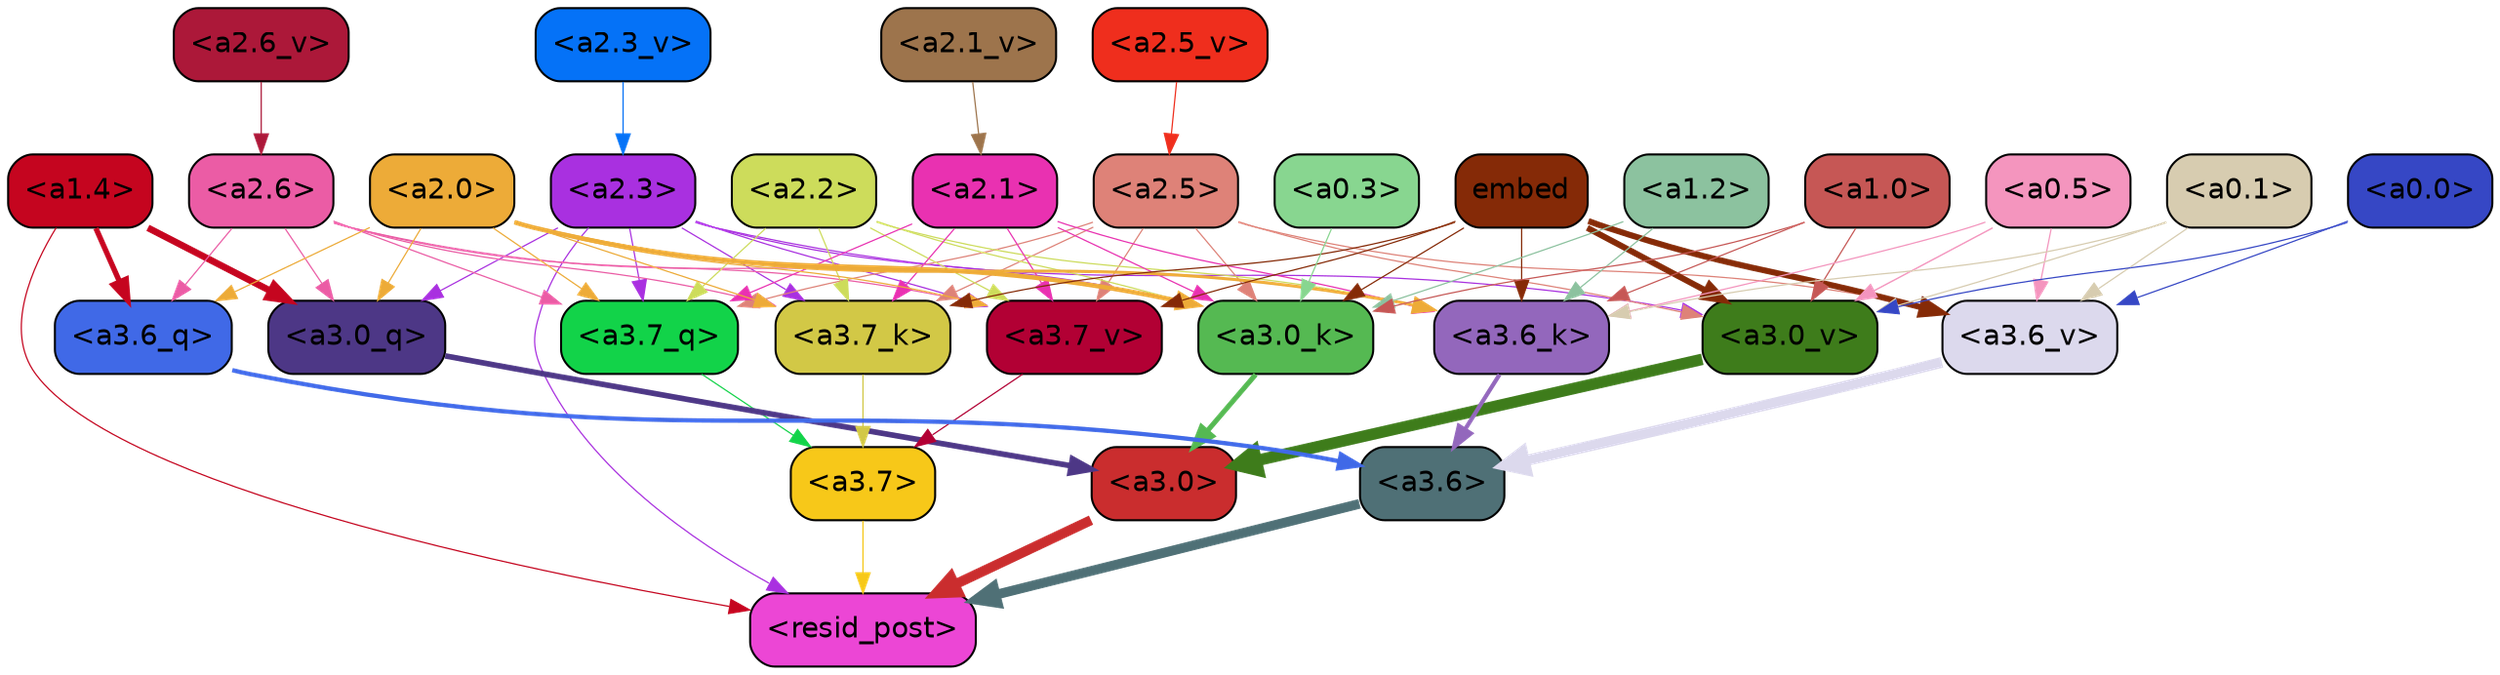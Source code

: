 strict digraph "" {
	graph [bgcolor=transparent,
		layout=dot,
		overlap=false,
		splines=true
	];
	"<a3.7>"	[color=black,
		fillcolor="#f7c819",
		fontname=Helvetica,
		shape=box,
		style="filled, rounded"];
	"<resid_post>"	[color=black,
		fillcolor="#ec46d5",
		fontname=Helvetica,
		shape=box,
		style="filled, rounded"];
	"<a3.7>" -> "<resid_post>"	[color="#f7c819",
		penwidth=0.6];
	"<a3.6>"	[color=black,
		fillcolor="#4f7076",
		fontname=Helvetica,
		shape=box,
		style="filled, rounded"];
	"<a3.6>" -> "<resid_post>"	[color="#4f7076",
		penwidth=4.751612067222595];
	"<a3.0>"	[color=black,
		fillcolor="#ca2d2e",
		fontname=Helvetica,
		shape=box,
		style="filled, rounded"];
	"<a3.0>" -> "<resid_post>"	[color="#ca2d2e",
		penwidth=4.884142994880676];
	"<a2.3>"	[color=black,
		fillcolor="#a930e0",
		fontname=Helvetica,
		shape=box,
		style="filled, rounded"];
	"<a2.3>" -> "<resid_post>"	[color="#a930e0",
		penwidth=0.6];
	"<a3.7_q>"	[color=black,
		fillcolor="#12d349",
		fontname=Helvetica,
		shape=box,
		style="filled, rounded"];
	"<a2.3>" -> "<a3.7_q>"	[color="#a930e0",
		penwidth=0.6];
	"<a3.0_q>"	[color=black,
		fillcolor="#4d3786",
		fontname=Helvetica,
		shape=box,
		style="filled, rounded"];
	"<a2.3>" -> "<a3.0_q>"	[color="#a930e0",
		penwidth=0.6];
	"<a3.7_k>"	[color=black,
		fillcolor="#d2c846",
		fontname=Helvetica,
		shape=box,
		style="filled, rounded"];
	"<a2.3>" -> "<a3.7_k>"	[color="#a930e0",
		penwidth=0.6];
	"<a3.0_k>"	[color=black,
		fillcolor="#55b952",
		fontname=Helvetica,
		shape=box,
		style="filled, rounded"];
	"<a2.3>" -> "<a3.0_k>"	[color="#a930e0",
		penwidth=0.6];
	"<a3.7_v>"	[color=black,
		fillcolor="#b20034",
		fontname=Helvetica,
		shape=box,
		style="filled, rounded"];
	"<a2.3>" -> "<a3.7_v>"	[color="#a930e0",
		penwidth=0.6];
	"<a3.0_v>"	[color=black,
		fillcolor="#3e7c1b",
		fontname=Helvetica,
		shape=box,
		style="filled, rounded"];
	"<a2.3>" -> "<a3.0_v>"	[color="#a930e0",
		penwidth=0.6];
	"<a1.4>"	[color=black,
		fillcolor="#c5051f",
		fontname=Helvetica,
		shape=box,
		style="filled, rounded"];
	"<a1.4>" -> "<resid_post>"	[color="#c5051f",
		penwidth=0.6];
	"<a3.6_q>"	[color=black,
		fillcolor="#4069e7",
		fontname=Helvetica,
		shape=box,
		style="filled, rounded"];
	"<a1.4>" -> "<a3.6_q>"	[color="#c5051f",
		penwidth=2.6469622254371643];
	"<a1.4>" -> "<a3.0_q>"	[color="#c5051f",
		penwidth=3.3040847778320312];
	"<a3.7_q>" -> "<a3.7>"	[color="#12d349",
		penwidth=0.6];
	"<a3.6_q>" -> "<a3.6>"	[color="#4069e7",
		penwidth=2.091020345687866];
	"<a3.0_q>" -> "<a3.0>"	[color="#4d3786",
		penwidth=2.7421876192092896];
	"<a3.7_k>" -> "<a3.7>"	[color="#d2c846",
		penwidth=0.6];
	"<a3.6_k>"	[color=black,
		fillcolor="#9367bc",
		fontname=Helvetica,
		shape=box,
		style="filled, rounded"];
	"<a3.6_k>" -> "<a3.6>"	[color="#9367bc",
		penwidth=2.048597991466522];
	"<a3.0_k>" -> "<a3.0>"	[color="#55b952",
		penwidth=2.476402521133423];
	"<a3.7_v>" -> "<a3.7>"	[color="#b20034",
		penwidth=0.6];
	"<a3.6_v>"	[color=black,
		fillcolor="#dcd9ed",
		fontname=Helvetica,
		shape=box,
		style="filled, rounded"];
	"<a3.6_v>" -> "<a3.6>"	[color="#dcd9ed",
		penwidth=5.2550448179244995];
	"<a3.0_v>" -> "<a3.0>"	[color="#3e7c1b",
		penwidth=5.652270674705505];
	"<a2.6>"	[color=black,
		fillcolor="#eb5ca5",
		fontname=Helvetica,
		shape=box,
		style="filled, rounded"];
	"<a2.6>" -> "<a3.7_q>"	[color="#eb5ca5",
		penwidth=0.6];
	"<a2.6>" -> "<a3.6_q>"	[color="#eb5ca5",
		penwidth=0.6];
	"<a2.6>" -> "<a3.0_q>"	[color="#eb5ca5",
		penwidth=0.6];
	"<a2.6>" -> "<a3.7_k>"	[color="#eb5ca5",
		penwidth=0.6];
	"<a2.6>" -> "<a3.0_k>"	[color="#eb5ca5",
		penwidth=0.6];
	"<a2.6>" -> "<a3.7_v>"	[color="#eb5ca5",
		penwidth=0.6];
	"<a2.5>"	[color=black,
		fillcolor="#de8278",
		fontname=Helvetica,
		shape=box,
		style="filled, rounded"];
	"<a2.5>" -> "<a3.7_q>"	[color="#de8278",
		penwidth=0.6];
	"<a2.5>" -> "<a3.7_k>"	[color="#de8278",
		penwidth=0.6];
	"<a2.5>" -> "<a3.0_k>"	[color="#de8278",
		penwidth=0.6];
	"<a2.5>" -> "<a3.7_v>"	[color="#de8278",
		penwidth=0.6];
	"<a2.5>" -> "<a3.6_v>"	[color="#de8278",
		penwidth=0.6];
	"<a2.5>" -> "<a3.0_v>"	[color="#de8278",
		penwidth=0.6];
	"<a2.2>"	[color=black,
		fillcolor="#cddc5b",
		fontname=Helvetica,
		shape=box,
		style="filled, rounded"];
	"<a2.2>" -> "<a3.7_q>"	[color="#cddc5b",
		penwidth=0.6];
	"<a2.2>" -> "<a3.7_k>"	[color="#cddc5b",
		penwidth=0.6];
	"<a2.2>" -> "<a3.6_k>"	[color="#cddc5b",
		penwidth=0.6];
	"<a2.2>" -> "<a3.0_k>"	[color="#cddc5b",
		penwidth=0.6];
	"<a2.2>" -> "<a3.7_v>"	[color="#cddc5b",
		penwidth=0.6];
	"<a2.1>"	[color=black,
		fillcolor="#e931b1",
		fontname=Helvetica,
		shape=box,
		style="filled, rounded"];
	"<a2.1>" -> "<a3.7_q>"	[color="#e931b1",
		penwidth=0.6];
	"<a2.1>" -> "<a3.7_k>"	[color="#e931b1",
		penwidth=0.6];
	"<a2.1>" -> "<a3.6_k>"	[color="#e931b1",
		penwidth=0.6];
	"<a2.1>" -> "<a3.0_k>"	[color="#e931b1",
		penwidth=0.6];
	"<a2.1>" -> "<a3.7_v>"	[color="#e931b1",
		penwidth=0.6];
	"<a2.0>"	[color=black,
		fillcolor="#edab38",
		fontname=Helvetica,
		shape=box,
		style="filled, rounded"];
	"<a2.0>" -> "<a3.7_q>"	[color="#edab38",
		penwidth=0.6];
	"<a2.0>" -> "<a3.6_q>"	[color="#edab38",
		penwidth=0.6];
	"<a2.0>" -> "<a3.0_q>"	[color="#edab38",
		penwidth=0.6];
	"<a2.0>" -> "<a3.7_k>"	[color="#edab38",
		penwidth=0.6];
	"<a2.0>" -> "<a3.6_k>"	[color="#edab38",
		penwidth=1.4757367372512817];
	"<a2.0>" -> "<a3.0_k>"	[color="#edab38",
		penwidth=2.2137351036071777];
	"<a2.0>" -> "<a3.7_v>"	[color="#edab38",
		penwidth=0.6];
	embed	[color=black,
		fillcolor="#852a07",
		fontname=Helvetica,
		shape=box,
		style="filled, rounded"];
	embed -> "<a3.7_k>"	[color="#852a07",
		penwidth=0.6];
	embed -> "<a3.6_k>"	[color="#852a07",
		penwidth=0.6];
	embed -> "<a3.0_k>"	[color="#852a07",
		penwidth=0.6];
	embed -> "<a3.7_v>"	[color="#852a07",
		penwidth=0.6];
	embed -> "<a3.6_v>"	[color="#852a07",
		penwidth=2.9582033157348633];
	embed -> "<a3.0_v>"	[color="#852a07",
		penwidth=2.972973108291626];
	"<a1.2>"	[color=black,
		fillcolor="#8cc29f",
		fontname=Helvetica,
		shape=box,
		style="filled, rounded"];
	"<a1.2>" -> "<a3.6_k>"	[color="#8cc29f",
		penwidth=0.6];
	"<a1.2>" -> "<a3.0_k>"	[color="#8cc29f",
		penwidth=0.6];
	"<a1.0>"	[color=black,
		fillcolor="#c65755",
		fontname=Helvetica,
		shape=box,
		style="filled, rounded"];
	"<a1.0>" -> "<a3.6_k>"	[color="#c65755",
		penwidth=0.6];
	"<a1.0>" -> "<a3.0_k>"	[color="#c65755",
		penwidth=0.6];
	"<a1.0>" -> "<a3.0_v>"	[color="#c65755",
		penwidth=0.6];
	"<a0.5>"	[color=black,
		fillcolor="#f495be",
		fontname=Helvetica,
		shape=box,
		style="filled, rounded"];
	"<a0.5>" -> "<a3.6_k>"	[color="#f495be",
		penwidth=0.6];
	"<a0.5>" -> "<a3.6_v>"	[color="#f495be",
		penwidth=0.6];
	"<a0.5>" -> "<a3.0_v>"	[color="#f495be",
		penwidth=0.6790935099124908];
	"<a0.1>"	[color=black,
		fillcolor="#d7ccb0",
		fontname=Helvetica,
		shape=box,
		style="filled, rounded"];
	"<a0.1>" -> "<a3.6_k>"	[color="#d7ccb0",
		penwidth=0.6];
	"<a0.1>" -> "<a3.6_v>"	[color="#d7ccb0",
		penwidth=0.6];
	"<a0.1>" -> "<a3.0_v>"	[color="#d7ccb0",
		penwidth=0.6];
	"<a0.3>"	[color=black,
		fillcolor="#88d690",
		fontname=Helvetica,
		shape=box,
		style="filled, rounded"];
	"<a0.3>" -> "<a3.0_k>"	[color="#88d690",
		penwidth=0.6];
	"<a0.0>"	[color=black,
		fillcolor="#3647c5",
		fontname=Helvetica,
		shape=box,
		style="filled, rounded"];
	"<a0.0>" -> "<a3.6_v>"	[color="#3647c5",
		penwidth=0.6];
	"<a0.0>" -> "<a3.0_v>"	[color="#3647c5",
		penwidth=0.6];
	"<a2.6_v>"	[color=black,
		fillcolor="#ac1839",
		fontname=Helvetica,
		shape=box,
		style="filled, rounded"];
	"<a2.6_v>" -> "<a2.6>"	[color="#ac1839",
		penwidth=0.6];
	"<a2.5_v>"	[color=black,
		fillcolor="#ef2e1d",
		fontname=Helvetica,
		shape=box,
		style="filled, rounded"];
	"<a2.5_v>" -> "<a2.5>"	[color="#ef2e1d",
		penwidth=0.6];
	"<a2.3_v>"	[color=black,
		fillcolor="#0572f7",
		fontname=Helvetica,
		shape=box,
		style="filled, rounded"];
	"<a2.3_v>" -> "<a2.3>"	[color="#0572f7",
		penwidth=0.6];
	"<a2.1_v>"	[color=black,
		fillcolor="#9d744c",
		fontname=Helvetica,
		shape=box,
		style="filled, rounded"];
	"<a2.1_v>" -> "<a2.1>"	[color="#9d744c",
		penwidth=0.6];
}
